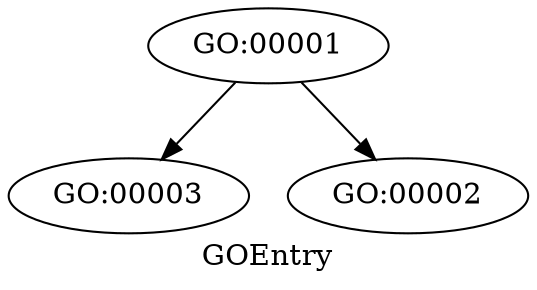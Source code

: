 digraph GOEntry {
  graph [
    lp = "0,-18",
    label = "GOEntry"
  ];

  "GO:00003"
  "GO:00002"
  "GO:00001"
  "GO:00001" -> "GO:00003" [
    pos = "e,0,0 0,0"
  ];
  "GO:00001" -> "GO:00002" [
    pos = "e,0,0 0,0"
  ];
}
